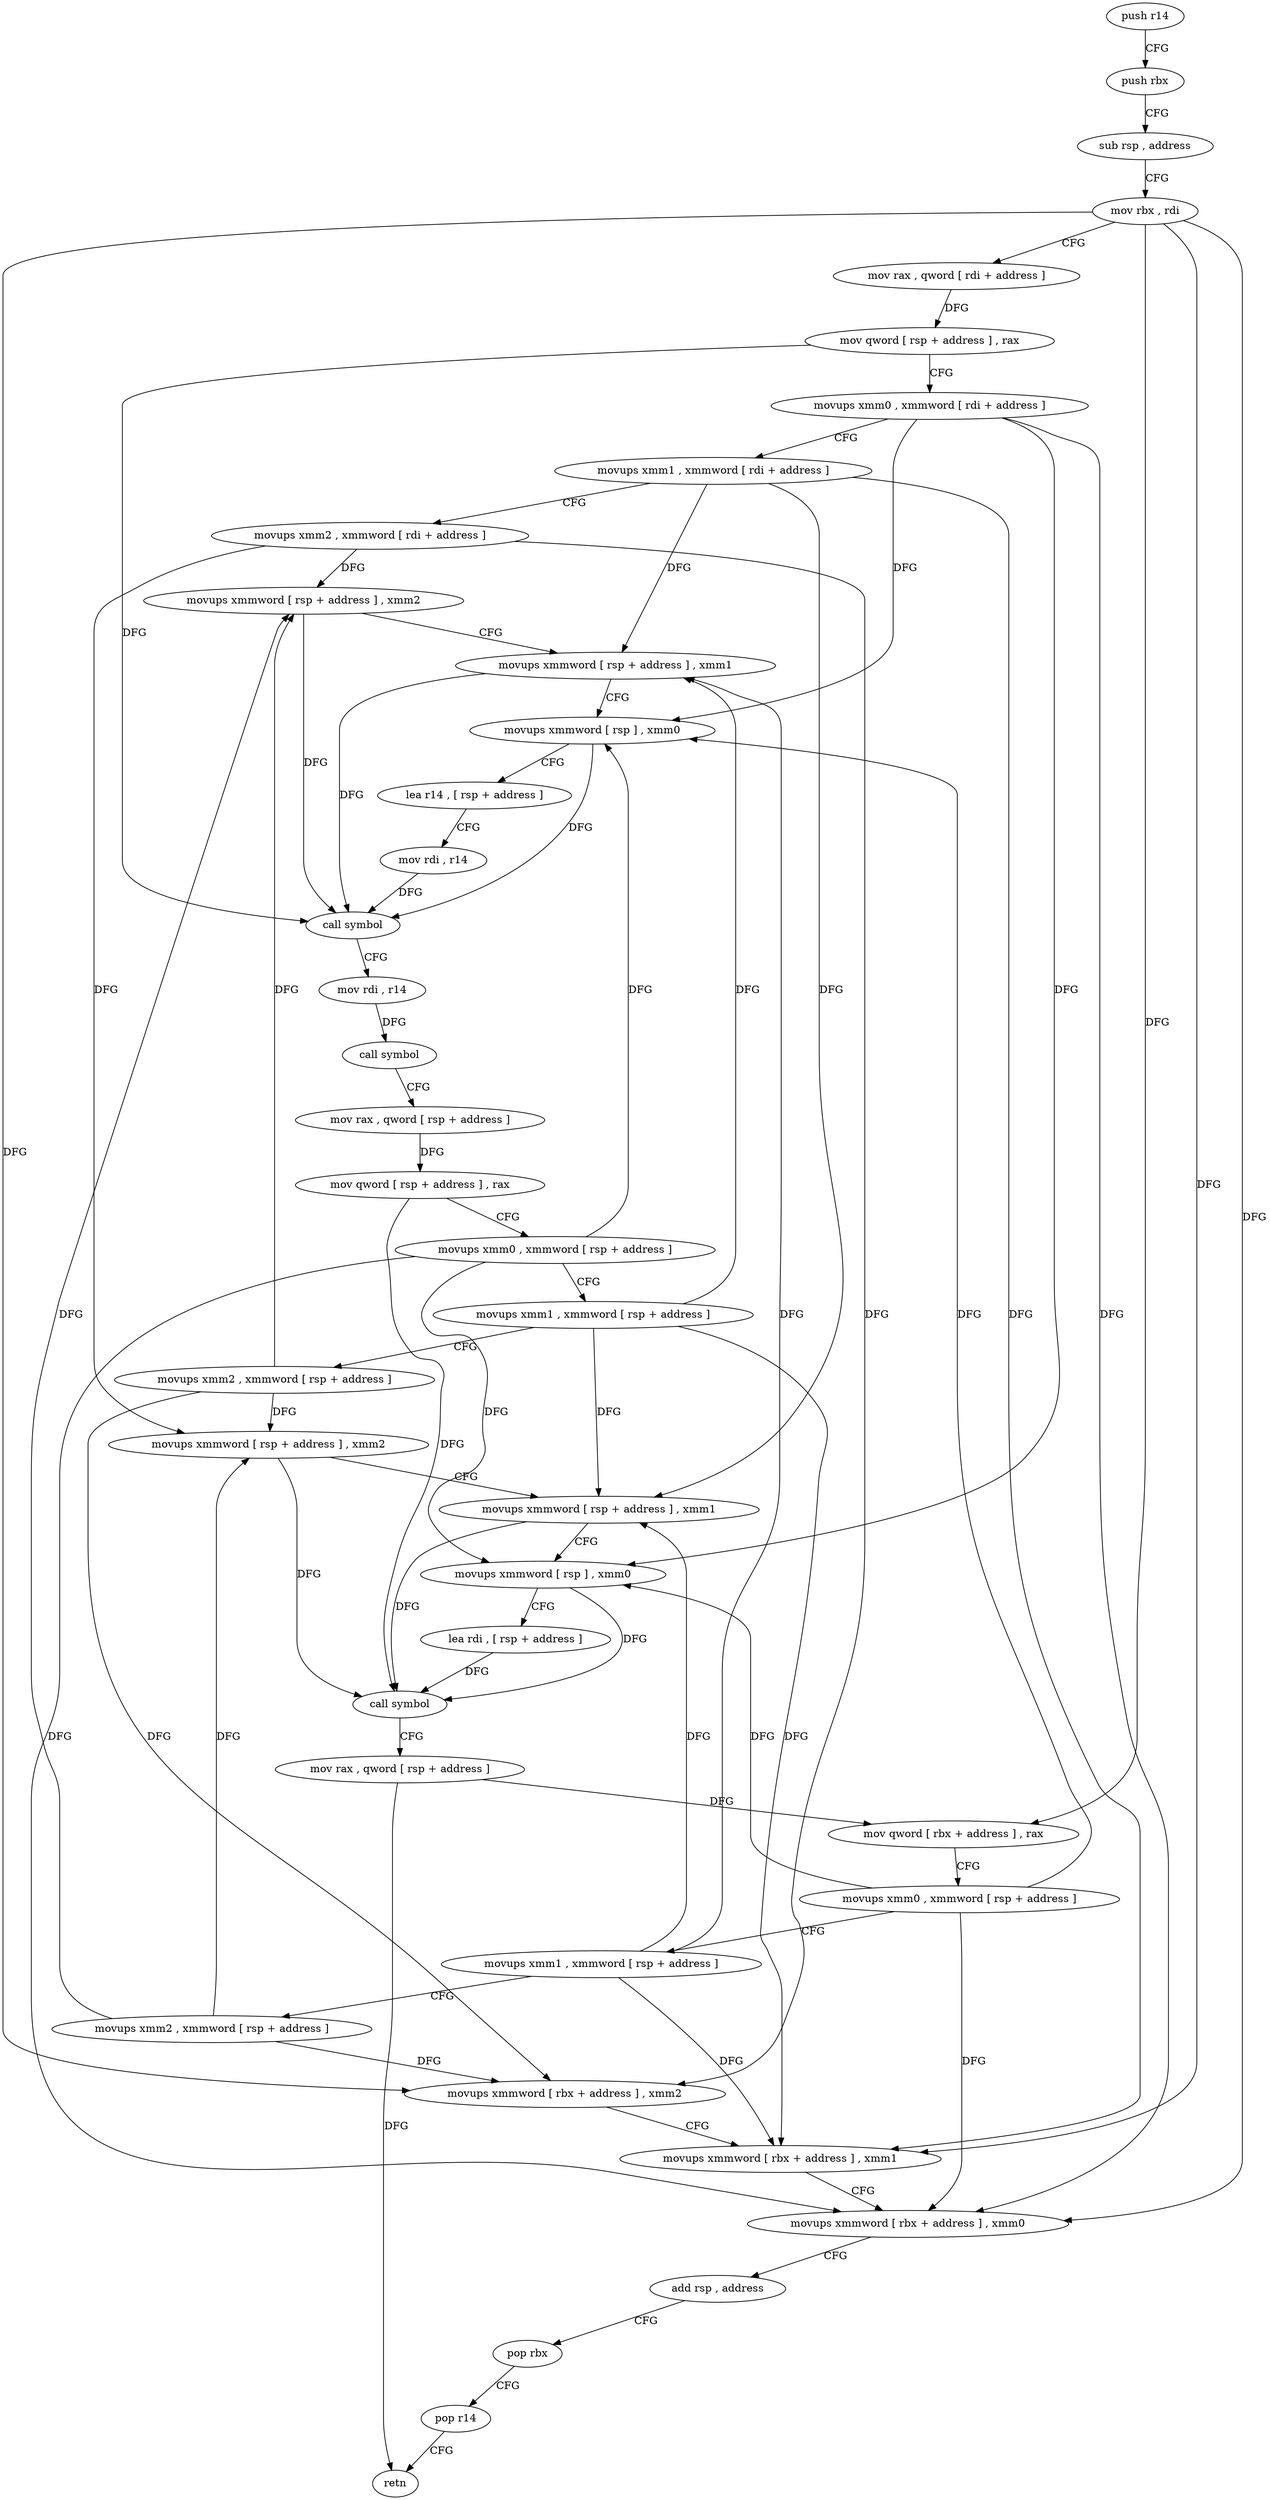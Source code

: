 digraph "func" {
"76496" [label = "push r14" ]
"76498" [label = "push rbx" ]
"76499" [label = "sub rsp , address" ]
"76506" [label = "mov rbx , rdi" ]
"76509" [label = "mov rax , qword [ rdi + address ]" ]
"76513" [label = "mov qword [ rsp + address ] , rax" ]
"76518" [label = "movups xmm0 , xmmword [ rdi + address ]" ]
"76522" [label = "movups xmm1 , xmmword [ rdi + address ]" ]
"76526" [label = "movups xmm2 , xmmword [ rdi + address ]" ]
"76530" [label = "movups xmmword [ rsp + address ] , xmm2" ]
"76535" [label = "movups xmmword [ rsp + address ] , xmm1" ]
"76540" [label = "movups xmmword [ rsp ] , xmm0" ]
"76544" [label = "lea r14 , [ rsp + address ]" ]
"76549" [label = "mov rdi , r14" ]
"76552" [label = "call symbol" ]
"76557" [label = "mov rdi , r14" ]
"76560" [label = "call symbol" ]
"76565" [label = "mov rax , qword [ rsp + address ]" ]
"76573" [label = "mov qword [ rsp + address ] , rax" ]
"76578" [label = "movups xmm0 , xmmword [ rsp + address ]" ]
"76583" [label = "movups xmm1 , xmmword [ rsp + address ]" ]
"76591" [label = "movups xmm2 , xmmword [ rsp + address ]" ]
"76599" [label = "movups xmmword [ rsp + address ] , xmm2" ]
"76604" [label = "movups xmmword [ rsp + address ] , xmm1" ]
"76609" [label = "movups xmmword [ rsp ] , xmm0" ]
"76613" [label = "lea rdi , [ rsp + address ]" ]
"76618" [label = "call symbol" ]
"76623" [label = "mov rax , qword [ rsp + address ]" ]
"76628" [label = "mov qword [ rbx + address ] , rax" ]
"76632" [label = "movups xmm0 , xmmword [ rsp + address ]" ]
"76637" [label = "movups xmm1 , xmmword [ rsp + address ]" ]
"76642" [label = "movups xmm2 , xmmword [ rsp + address ]" ]
"76647" [label = "movups xmmword [ rbx + address ] , xmm2" ]
"76651" [label = "movups xmmword [ rbx + address ] , xmm1" ]
"76655" [label = "movups xmmword [ rbx + address ] , xmm0" ]
"76659" [label = "add rsp , address" ]
"76666" [label = "pop rbx" ]
"76667" [label = "pop r14" ]
"76669" [label = "retn" ]
"76496" -> "76498" [ label = "CFG" ]
"76498" -> "76499" [ label = "CFG" ]
"76499" -> "76506" [ label = "CFG" ]
"76506" -> "76509" [ label = "CFG" ]
"76506" -> "76628" [ label = "DFG" ]
"76506" -> "76647" [ label = "DFG" ]
"76506" -> "76651" [ label = "DFG" ]
"76506" -> "76655" [ label = "DFG" ]
"76509" -> "76513" [ label = "DFG" ]
"76513" -> "76518" [ label = "CFG" ]
"76513" -> "76552" [ label = "DFG" ]
"76518" -> "76522" [ label = "CFG" ]
"76518" -> "76540" [ label = "DFG" ]
"76518" -> "76609" [ label = "DFG" ]
"76518" -> "76655" [ label = "DFG" ]
"76522" -> "76526" [ label = "CFG" ]
"76522" -> "76535" [ label = "DFG" ]
"76522" -> "76604" [ label = "DFG" ]
"76522" -> "76651" [ label = "DFG" ]
"76526" -> "76530" [ label = "DFG" ]
"76526" -> "76599" [ label = "DFG" ]
"76526" -> "76647" [ label = "DFG" ]
"76530" -> "76535" [ label = "CFG" ]
"76530" -> "76552" [ label = "DFG" ]
"76535" -> "76540" [ label = "CFG" ]
"76535" -> "76552" [ label = "DFG" ]
"76540" -> "76544" [ label = "CFG" ]
"76540" -> "76552" [ label = "DFG" ]
"76544" -> "76549" [ label = "CFG" ]
"76549" -> "76552" [ label = "DFG" ]
"76552" -> "76557" [ label = "CFG" ]
"76557" -> "76560" [ label = "DFG" ]
"76560" -> "76565" [ label = "CFG" ]
"76565" -> "76573" [ label = "DFG" ]
"76573" -> "76578" [ label = "CFG" ]
"76573" -> "76618" [ label = "DFG" ]
"76578" -> "76583" [ label = "CFG" ]
"76578" -> "76540" [ label = "DFG" ]
"76578" -> "76609" [ label = "DFG" ]
"76578" -> "76655" [ label = "DFG" ]
"76583" -> "76591" [ label = "CFG" ]
"76583" -> "76535" [ label = "DFG" ]
"76583" -> "76604" [ label = "DFG" ]
"76583" -> "76651" [ label = "DFG" ]
"76591" -> "76599" [ label = "DFG" ]
"76591" -> "76530" [ label = "DFG" ]
"76591" -> "76647" [ label = "DFG" ]
"76599" -> "76604" [ label = "CFG" ]
"76599" -> "76618" [ label = "DFG" ]
"76604" -> "76609" [ label = "CFG" ]
"76604" -> "76618" [ label = "DFG" ]
"76609" -> "76613" [ label = "CFG" ]
"76609" -> "76618" [ label = "DFG" ]
"76613" -> "76618" [ label = "DFG" ]
"76618" -> "76623" [ label = "CFG" ]
"76623" -> "76628" [ label = "DFG" ]
"76623" -> "76669" [ label = "DFG" ]
"76628" -> "76632" [ label = "CFG" ]
"76632" -> "76637" [ label = "CFG" ]
"76632" -> "76540" [ label = "DFG" ]
"76632" -> "76609" [ label = "DFG" ]
"76632" -> "76655" [ label = "DFG" ]
"76637" -> "76642" [ label = "CFG" ]
"76637" -> "76535" [ label = "DFG" ]
"76637" -> "76604" [ label = "DFG" ]
"76637" -> "76651" [ label = "DFG" ]
"76642" -> "76647" [ label = "DFG" ]
"76642" -> "76530" [ label = "DFG" ]
"76642" -> "76599" [ label = "DFG" ]
"76647" -> "76651" [ label = "CFG" ]
"76651" -> "76655" [ label = "CFG" ]
"76655" -> "76659" [ label = "CFG" ]
"76659" -> "76666" [ label = "CFG" ]
"76666" -> "76667" [ label = "CFG" ]
"76667" -> "76669" [ label = "CFG" ]
}
